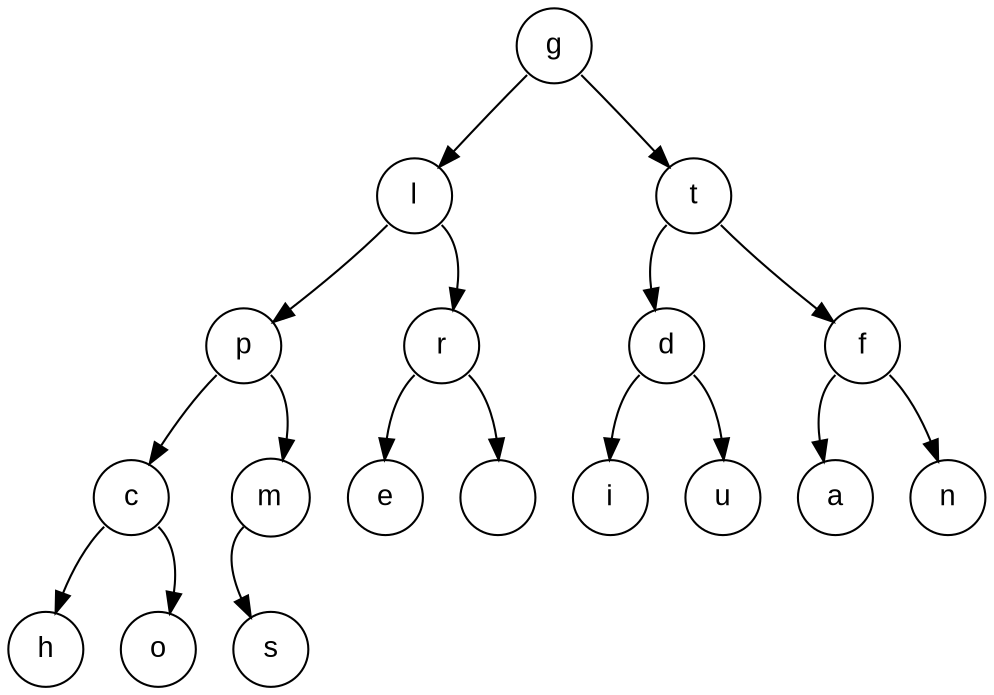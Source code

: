 digraph POT_test {
node [fontname="Arial", shape="circle", width=0.5];
103 [label = "g"]
103:sw -> 108
103:se -> 116
108 [label = "l"]
108:sw -> 112
108:se -> 114
112 [label = "p"]
112:sw -> 99
112:se -> 109
99 [label = "c"]
99:sw -> 104
99:se -> 111
104 [label = "h"]
111 [label = "o"]
109 [label = "m"]
109:sw -> 115
115 [label = "s"]
114 [label = "r"]
114:sw -> 101
114:se -> 32
101 [label = "e"]
32 [label = " "]
116 [label = "t"]
116:sw -> 100
116:se -> 102
100 [label = "d"]
100:sw -> 105
100:se -> 117
105 [label = "i"]
117 [label = "u"]
102 [label = "f"]
102:sw -> 97
102:se -> 110
97 [label = "a"]
110 [label = "n"]
}
